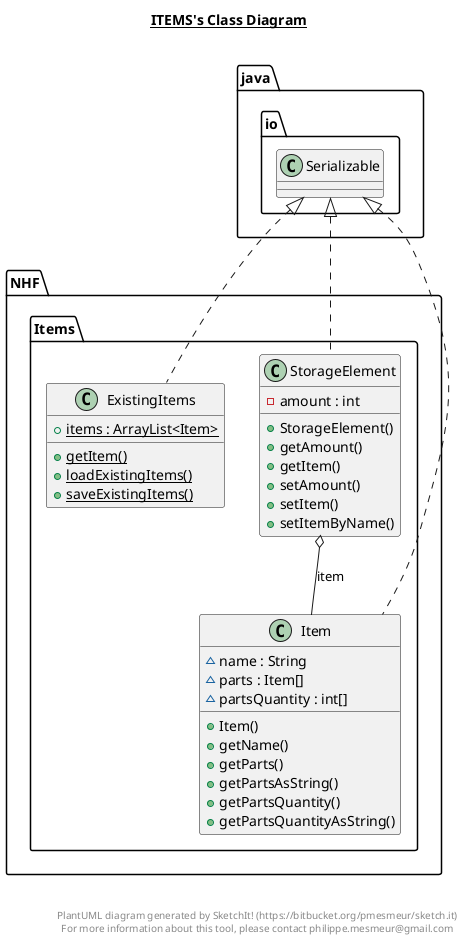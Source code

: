 @startuml

title __ITEMS's Class Diagram__\n

  namespace NHF {
    namespace Items {
      class NHF.Items.ExistingItems {
          {static} + items : ArrayList<Item>
          {static} + getItem()
          {static} + loadExistingItems()
          {static} + saveExistingItems()
      }
    }
  }
  

  namespace NHF {
    namespace Items {
      class NHF.Items.Item {
          ~ name : String
          ~ parts : Item[]
          ~ partsQuantity : int[]
          + Item()
          + getName()
          + getParts()
          + getPartsAsString()
          + getPartsQuantity()
          + getPartsQuantityAsString()
      }
    }
  }
  

  namespace NHF {
    namespace Items {
      class NHF.Items.StorageElement {
          - amount : int
          + StorageElement()
          + getAmount()
          + getItem()
          + setAmount()
          + setItem()
          + setItemByName()
      }
    }
  }
  

  NHF.Items.ExistingItems .up.|> java.io.Serializable
  NHF.Items.Item .up.|> java.io.Serializable
  NHF.Items.StorageElement .up.|> java.io.Serializable
  NHF.Items.StorageElement o-- NHF.Items.Item : item


right footer


PlantUML diagram generated by SketchIt! (https://bitbucket.org/pmesmeur/sketch.it)
For more information about this tool, please contact philippe.mesmeur@gmail.com
endfooter

@enduml
